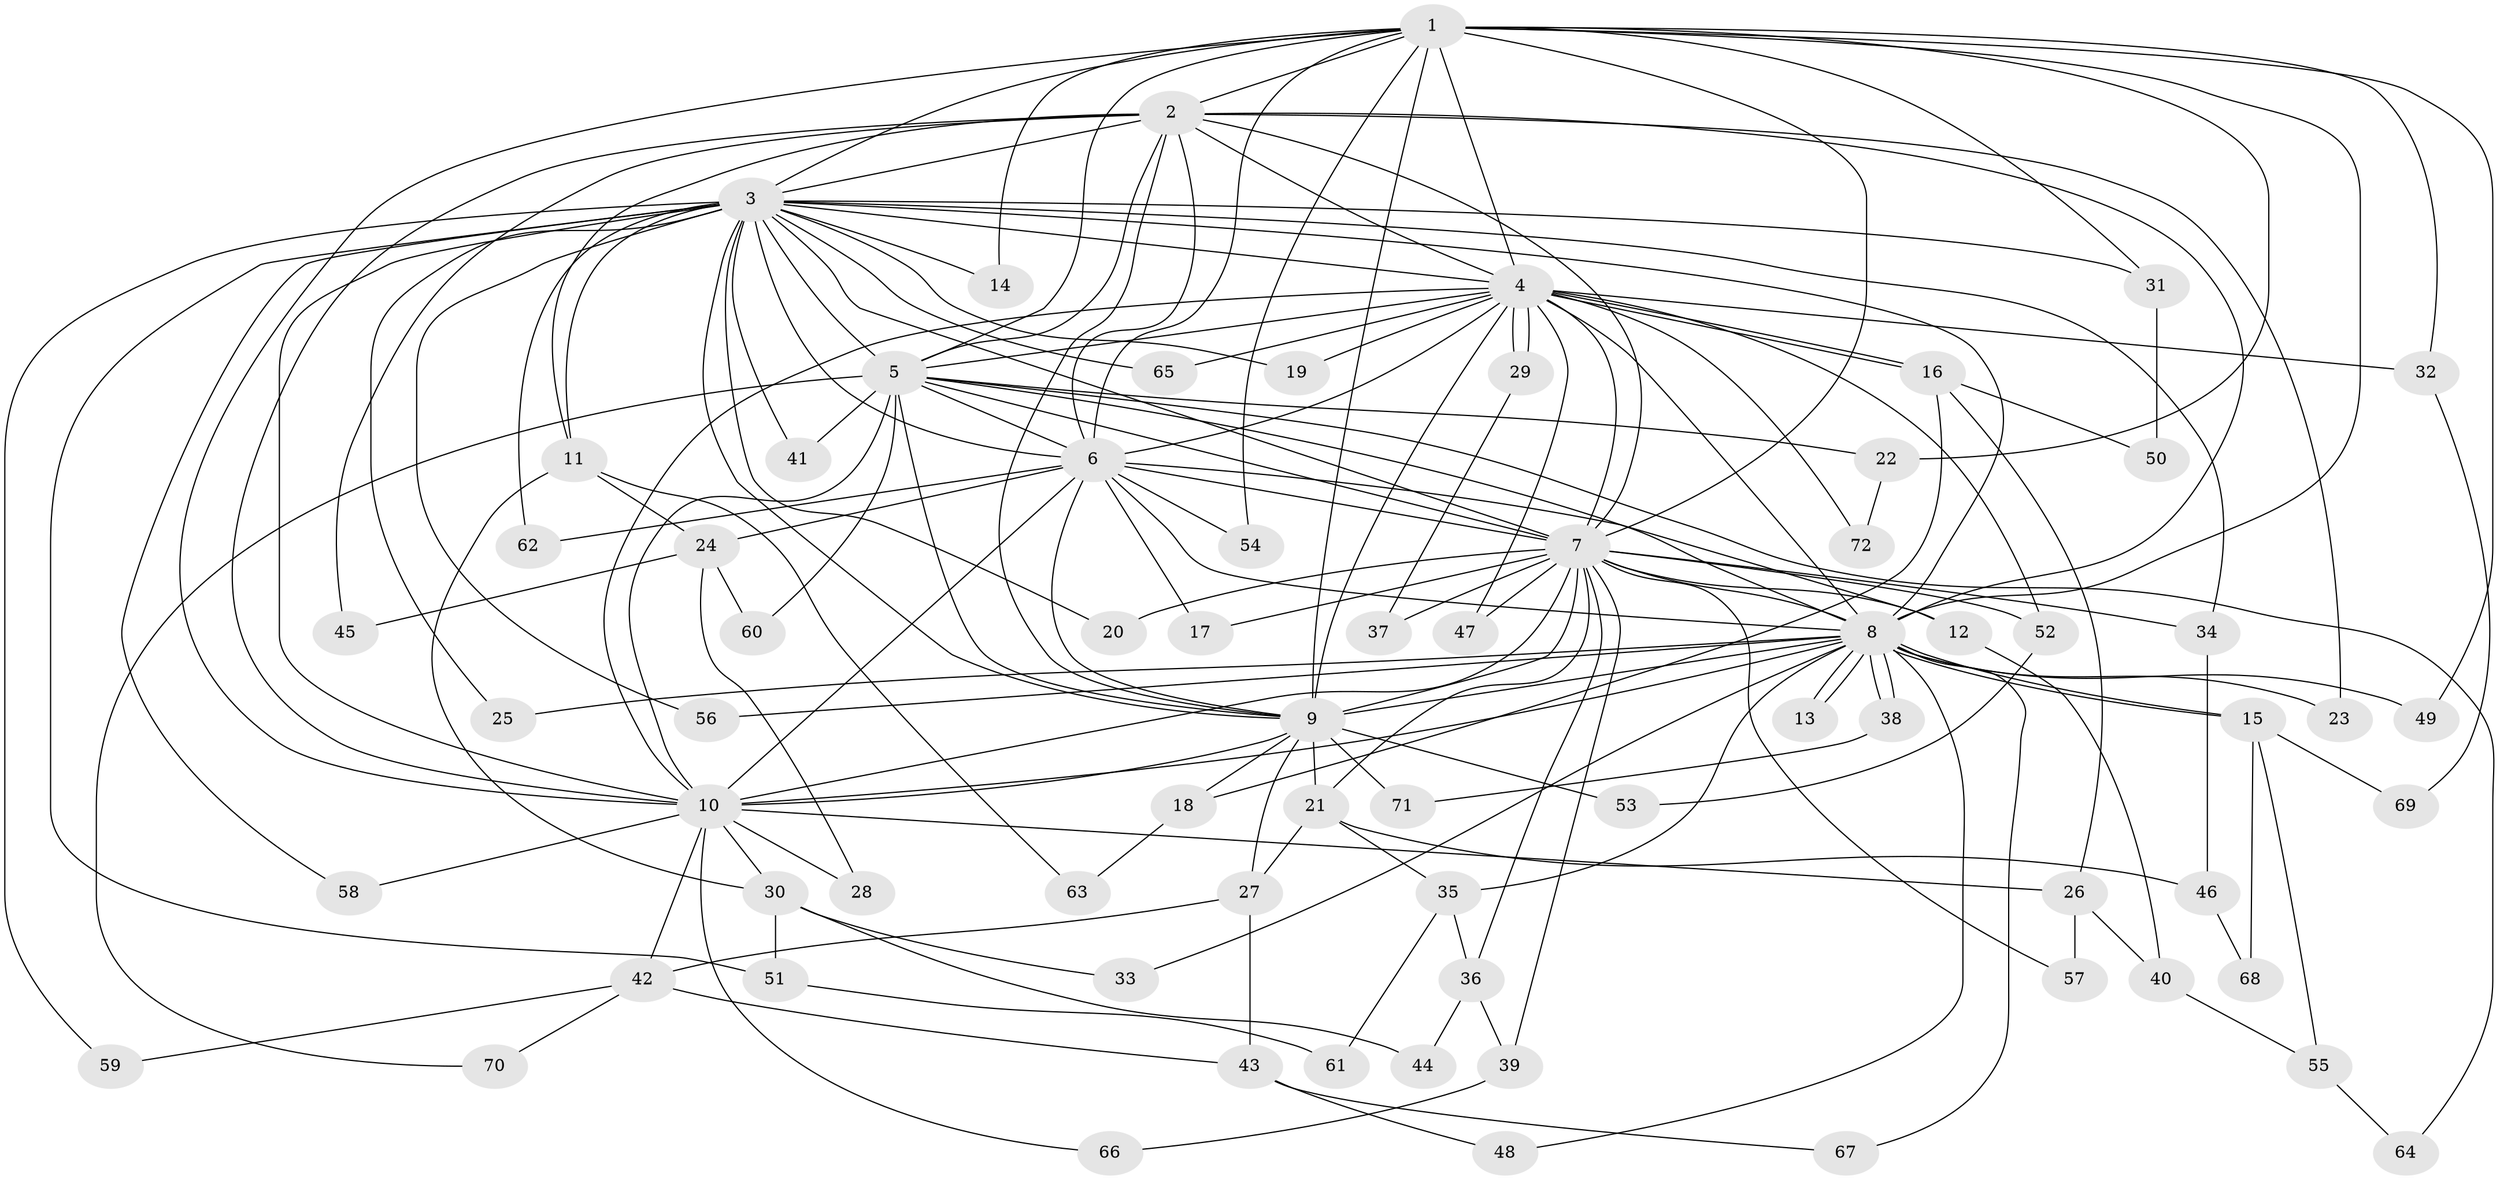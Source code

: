 // coarse degree distribution, {12: 0.038461538461538464, 18: 0.019230769230769232, 23: 0.019230769230769232, 14: 0.019230769230769232, 11: 0.019230769230769232, 9: 0.019230769230769232, 16: 0.019230769230769232, 5: 0.07692307692307693, 3: 0.19230769230769232, 1: 0.019230769230769232, 2: 0.46153846153846156, 4: 0.057692307692307696, 6: 0.038461538461538464}
// Generated by graph-tools (version 1.1) at 2025/49/03/04/25 22:49:49]
// undirected, 72 vertices, 169 edges
graph export_dot {
  node [color=gray90,style=filled];
  1;
  2;
  3;
  4;
  5;
  6;
  7;
  8;
  9;
  10;
  11;
  12;
  13;
  14;
  15;
  16;
  17;
  18;
  19;
  20;
  21;
  22;
  23;
  24;
  25;
  26;
  27;
  28;
  29;
  30;
  31;
  32;
  33;
  34;
  35;
  36;
  37;
  38;
  39;
  40;
  41;
  42;
  43;
  44;
  45;
  46;
  47;
  48;
  49;
  50;
  51;
  52;
  53;
  54;
  55;
  56;
  57;
  58;
  59;
  60;
  61;
  62;
  63;
  64;
  65;
  66;
  67;
  68;
  69;
  70;
  71;
  72;
  1 -- 2;
  1 -- 3;
  1 -- 4;
  1 -- 5;
  1 -- 6;
  1 -- 7;
  1 -- 8;
  1 -- 9;
  1 -- 10;
  1 -- 14;
  1 -- 22;
  1 -- 31;
  1 -- 32;
  1 -- 49;
  1 -- 54;
  2 -- 3;
  2 -- 4;
  2 -- 5;
  2 -- 6;
  2 -- 7;
  2 -- 8;
  2 -- 9;
  2 -- 10;
  2 -- 11;
  2 -- 23;
  2 -- 45;
  3 -- 4;
  3 -- 5;
  3 -- 6;
  3 -- 7;
  3 -- 8;
  3 -- 9;
  3 -- 10;
  3 -- 11;
  3 -- 14;
  3 -- 19;
  3 -- 20;
  3 -- 25;
  3 -- 31;
  3 -- 34;
  3 -- 41;
  3 -- 51;
  3 -- 56;
  3 -- 58;
  3 -- 59;
  3 -- 62;
  3 -- 65;
  4 -- 5;
  4 -- 6;
  4 -- 7;
  4 -- 8;
  4 -- 9;
  4 -- 10;
  4 -- 16;
  4 -- 16;
  4 -- 19;
  4 -- 29;
  4 -- 29;
  4 -- 32;
  4 -- 47;
  4 -- 52;
  4 -- 65;
  4 -- 72;
  5 -- 6;
  5 -- 7;
  5 -- 8;
  5 -- 9;
  5 -- 10;
  5 -- 22;
  5 -- 41;
  5 -- 60;
  5 -- 64;
  5 -- 70;
  6 -- 7;
  6 -- 8;
  6 -- 9;
  6 -- 10;
  6 -- 12;
  6 -- 17;
  6 -- 24;
  6 -- 54;
  6 -- 62;
  7 -- 8;
  7 -- 9;
  7 -- 10;
  7 -- 12;
  7 -- 17;
  7 -- 20;
  7 -- 21;
  7 -- 34;
  7 -- 36;
  7 -- 37;
  7 -- 39;
  7 -- 47;
  7 -- 52;
  7 -- 57;
  8 -- 9;
  8 -- 10;
  8 -- 13;
  8 -- 13;
  8 -- 15;
  8 -- 15;
  8 -- 23;
  8 -- 25;
  8 -- 33;
  8 -- 35;
  8 -- 38;
  8 -- 38;
  8 -- 48;
  8 -- 49;
  8 -- 56;
  8 -- 67;
  9 -- 10;
  9 -- 18;
  9 -- 21;
  9 -- 27;
  9 -- 53;
  9 -- 71;
  10 -- 26;
  10 -- 28;
  10 -- 30;
  10 -- 42;
  10 -- 58;
  10 -- 66;
  11 -- 24;
  11 -- 30;
  11 -- 63;
  12 -- 40;
  15 -- 55;
  15 -- 68;
  15 -- 69;
  16 -- 18;
  16 -- 26;
  16 -- 50;
  18 -- 63;
  21 -- 27;
  21 -- 35;
  21 -- 46;
  22 -- 72;
  24 -- 28;
  24 -- 45;
  24 -- 60;
  26 -- 40;
  26 -- 57;
  27 -- 42;
  27 -- 43;
  29 -- 37;
  30 -- 33;
  30 -- 44;
  30 -- 51;
  31 -- 50;
  32 -- 69;
  34 -- 46;
  35 -- 36;
  35 -- 61;
  36 -- 39;
  36 -- 44;
  38 -- 71;
  39 -- 66;
  40 -- 55;
  42 -- 43;
  42 -- 59;
  42 -- 70;
  43 -- 48;
  43 -- 67;
  46 -- 68;
  51 -- 61;
  52 -- 53;
  55 -- 64;
}
